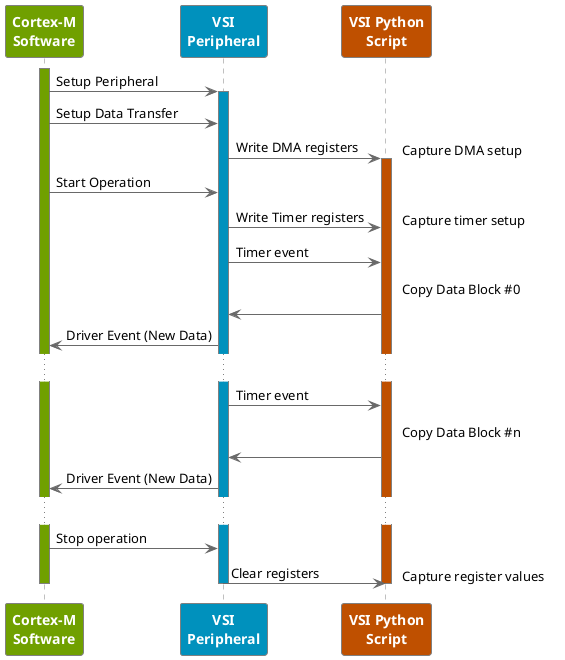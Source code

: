 @startuml
skinparam Shadowing False
skinparam NoteBorderColor #White
skinparam NoteBackgroundColor #White
skinparam ParticipantFontColor #White
skinparam ParticipantBorderColor Grey
skinparam ParticipantBorderThickness 1
skinparam ParticipantFontStyle Bold

skinparam ArrowColor #DimGrey

!define green_clr #70A000
!define blue_clr #0091BD
!define brown_clr #BF5000

skinparam sequence {
LifeLineBorderThickness 1
LifeLineBorderColor #Grey
}

participant CortexM as "Cortex-M\nSoftware" green_clr
participant VSIper as "VSI\nPeripheral" blue_clr
participant VSIpy as "VSI Python\nScript" brown_clr

activate CortexM green_clr
CortexM -> VSIper : Setup Peripheral
activate VSIper blue_clr
CortexM -> VSIper : Setup Data Transfer
VSIper -> VSIpy : Write DMA registers
activate VSIpy brown_clr
note right: Capture DMA setup

CortexM->VSIper: Start Operation
VSIper->VSIpy: Write Timer registers
note right: Capture timer setup

VSIper->VSIpy: Timer event
note right of VSIpy: Copy Data Block #0
VSIpy->VSIper
VSIper->CortexM: Driver Event (New Data)

...

VSIper->VSIpy: Timer event
note right of VSIpy: Copy Data Block #n
VSIpy->VSIper
VSIper->CortexM: Driver Event (New Data)

...

CortexM->VSIper: Stop operation
VSIper->VSIpy: Clear registers
note right: Capture register values

deactivate VSIpy
deactivate VSIper
deactivate CortexM
@enduml